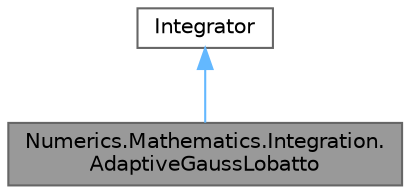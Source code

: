 digraph "Numerics.Mathematics.Integration.AdaptiveGaussLobatto"
{
 // LATEX_PDF_SIZE
  bgcolor="transparent";
  edge [fontname=Helvetica,fontsize=10,labelfontname=Helvetica,labelfontsize=10];
  node [fontname=Helvetica,fontsize=10,shape=box,height=0.2,width=0.4];
  Node1 [id="Node000001",label="Numerics.Mathematics.Integration.\lAdaptiveGaussLobatto",height=0.2,width=0.4,color="gray40", fillcolor="grey60", style="filled", fontcolor="black",tooltip="A class that performs adaptive integration by the Gauss-Lobatto method with a Kronrod extension."];
  Node2 -> Node1 [id="edge1_Node000001_Node000002",dir="back",color="steelblue1",style="solid",tooltip=" "];
  Node2 [id="Node000002",label="Integrator",height=0.2,width=0.4,color="gray40", fillcolor="white", style="filled",URL="$class_numerics_1_1_mathematics_1_1_integration_1_1_integrator.html",tooltip="A base class for all integration methods."];
}
